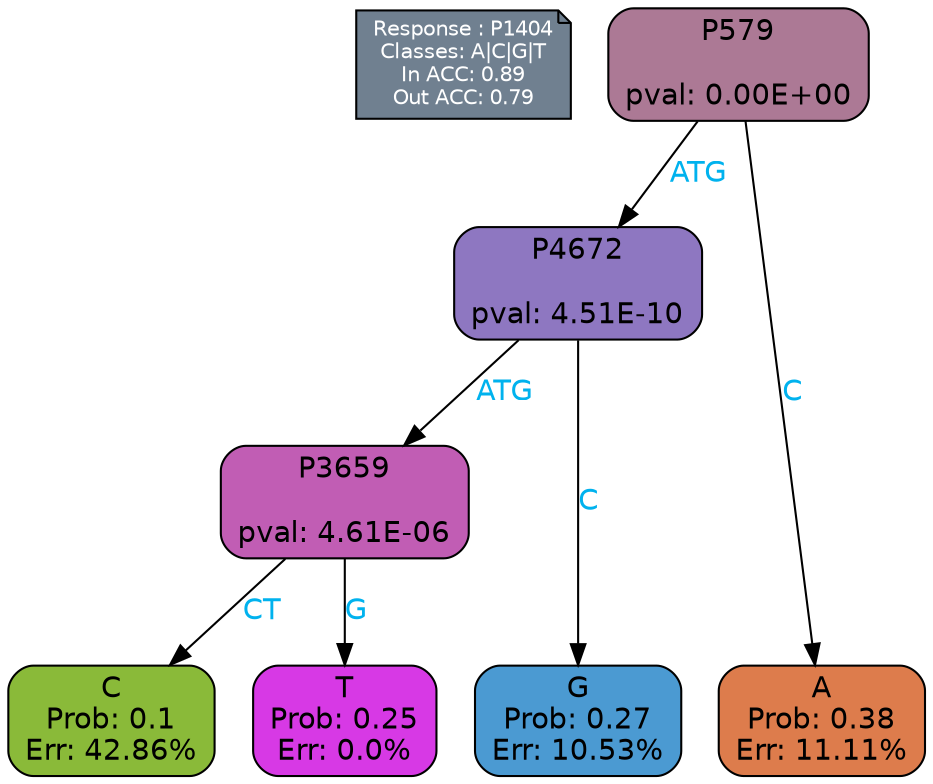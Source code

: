 digraph Tree {
node [shape=box, style="filled, rounded", color="black", fontname=helvetica] ;
graph [ranksep=equally, splines=polylines, bgcolor=transparent, dpi=600] ;
edge [fontname=helvetica] ;
LEGEND [label="Response : P1404
Classes: A|C|G|T
In ACC: 0.89
Out ACC: 0.79
",shape=note,align=left,style=filled,fillcolor="slategray",fontcolor="white",fontsize=10];1 [label="P579

pval: 0.00E+00", fillcolor="#ac7995"] ;
2 [label="P4672

pval: 4.51E-10", fillcolor="#8e77c1"] ;
3 [label="P3659

pval: 4.61E-06", fillcolor="#c15db4"] ;
4 [label="C
Prob: 0.1
Err: 42.86%", fillcolor="#8aba39"] ;
5 [label="T
Prob: 0.25
Err: 0.0%", fillcolor="#d739e5"] ;
6 [label="G
Prob: 0.27
Err: 10.53%", fillcolor="#4b9ad2"] ;
7 [label="A
Prob: 0.38
Err: 11.11%", fillcolor="#dd7c4c"] ;
1 -> 2 [label="ATG",fontcolor=deepskyblue2] ;
1 -> 7 [label="C",fontcolor=deepskyblue2] ;
2 -> 3 [label="ATG",fontcolor=deepskyblue2] ;
2 -> 6 [label="C",fontcolor=deepskyblue2] ;
3 -> 4 [label="CT",fontcolor=deepskyblue2] ;
3 -> 5 [label="G",fontcolor=deepskyblue2] ;
{rank = same; 4;5;6;7;}{rank = same; LEGEND;1;}}